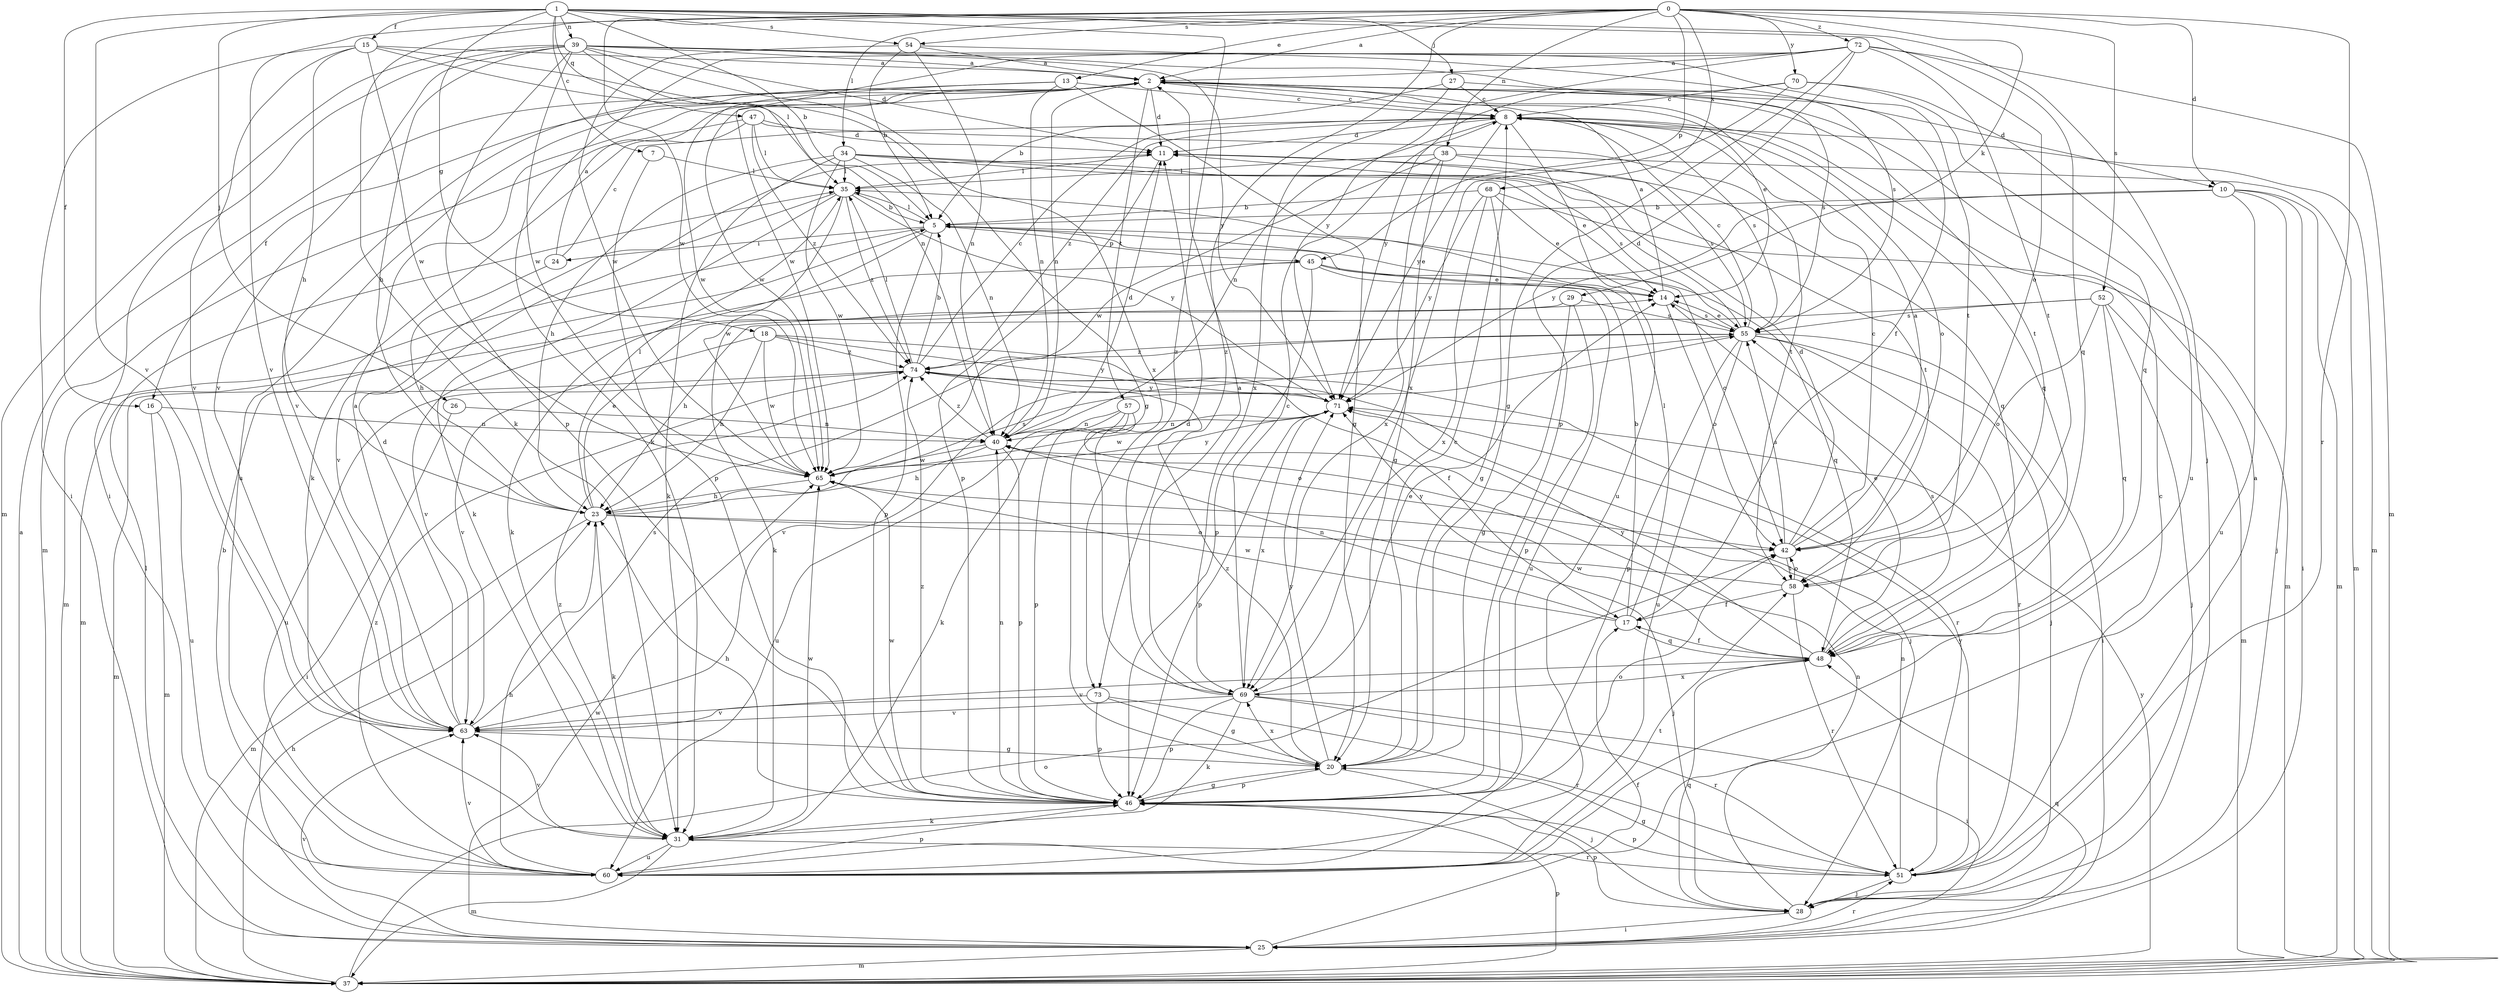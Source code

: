 strict digraph  {
0;
1;
2;
5;
7;
8;
10;
11;
13;
14;
15;
16;
17;
18;
20;
23;
24;
25;
26;
27;
28;
29;
31;
34;
35;
37;
38;
39;
40;
42;
45;
46;
47;
48;
51;
52;
54;
55;
57;
58;
60;
63;
65;
68;
69;
70;
71;
72;
73;
74;
0 -> 2  [label=a];
0 -> 10  [label=d];
0 -> 13  [label=e];
0 -> 29  [label=k];
0 -> 31  [label=k];
0 -> 34  [label=l];
0 -> 38  [label=n];
0 -> 45  [label=p];
0 -> 51  [label=r];
0 -> 52  [label=s];
0 -> 54  [label=s];
0 -> 63  [label=v];
0 -> 65  [label=w];
0 -> 68  [label=x];
0 -> 70  [label=y];
0 -> 72  [label=z];
0 -> 73  [label=z];
1 -> 5  [label=b];
1 -> 7  [label=c];
1 -> 15  [label=f];
1 -> 16  [label=f];
1 -> 18  [label=g];
1 -> 26  [label=j];
1 -> 27  [label=j];
1 -> 28  [label=j];
1 -> 39  [label=n];
1 -> 42  [label=o];
1 -> 47  [label=q];
1 -> 54  [label=s];
1 -> 63  [label=v];
1 -> 73  [label=z];
2 -> 8  [label=c];
2 -> 10  [label=d];
2 -> 11  [label=d];
2 -> 14  [label=e];
2 -> 16  [label=f];
2 -> 40  [label=n];
2 -> 57  [label=t];
2 -> 58  [label=t];
2 -> 60  [label=u];
2 -> 65  [label=w];
5 -> 14  [label=e];
5 -> 24  [label=i];
5 -> 31  [label=k];
5 -> 35  [label=l];
5 -> 37  [label=m];
5 -> 42  [label=o];
5 -> 45  [label=p];
5 -> 46  [label=p];
7 -> 35  [label=l];
7 -> 46  [label=p];
8 -> 11  [label=d];
8 -> 37  [label=m];
8 -> 40  [label=n];
8 -> 42  [label=o];
8 -> 48  [label=q];
8 -> 55  [label=s];
8 -> 60  [label=u];
8 -> 71  [label=y];
8 -> 74  [label=z];
10 -> 5  [label=b];
10 -> 25  [label=i];
10 -> 28  [label=j];
10 -> 37  [label=m];
10 -> 60  [label=u];
10 -> 71  [label=y];
11 -> 35  [label=l];
11 -> 46  [label=p];
11 -> 48  [label=q];
13 -> 8  [label=c];
13 -> 20  [label=g];
13 -> 40  [label=n];
13 -> 63  [label=v];
13 -> 65  [label=w];
14 -> 2  [label=a];
14 -> 42  [label=o];
14 -> 55  [label=s];
15 -> 2  [label=a];
15 -> 23  [label=h];
15 -> 25  [label=i];
15 -> 40  [label=n];
15 -> 63  [label=v];
15 -> 65  [label=w];
15 -> 69  [label=x];
16 -> 37  [label=m];
16 -> 40  [label=n];
16 -> 60  [label=u];
17 -> 5  [label=b];
17 -> 35  [label=l];
17 -> 40  [label=n];
17 -> 48  [label=q];
17 -> 65  [label=w];
18 -> 17  [label=f];
18 -> 23  [label=h];
18 -> 63  [label=v];
18 -> 65  [label=w];
18 -> 71  [label=y];
18 -> 74  [label=z];
20 -> 8  [label=c];
20 -> 28  [label=j];
20 -> 46  [label=p];
20 -> 69  [label=x];
20 -> 71  [label=y];
20 -> 74  [label=z];
23 -> 14  [label=e];
23 -> 28  [label=j];
23 -> 31  [label=k];
23 -> 35  [label=l];
23 -> 37  [label=m];
23 -> 42  [label=o];
23 -> 55  [label=s];
24 -> 2  [label=a];
24 -> 8  [label=c];
24 -> 23  [label=h];
25 -> 17  [label=f];
25 -> 35  [label=l];
25 -> 37  [label=m];
25 -> 48  [label=q];
25 -> 51  [label=r];
25 -> 63  [label=v];
25 -> 65  [label=w];
26 -> 25  [label=i];
26 -> 40  [label=n];
27 -> 5  [label=b];
27 -> 8  [label=c];
27 -> 55  [label=s];
27 -> 69  [label=x];
28 -> 25  [label=i];
28 -> 40  [label=n];
28 -> 46  [label=p];
28 -> 48  [label=q];
29 -> 20  [label=g];
29 -> 46  [label=p];
29 -> 55  [label=s];
29 -> 63  [label=v];
31 -> 37  [label=m];
31 -> 51  [label=r];
31 -> 60  [label=u];
31 -> 63  [label=v];
31 -> 65  [label=w];
31 -> 74  [label=z];
34 -> 14  [label=e];
34 -> 23  [label=h];
34 -> 31  [label=k];
34 -> 35  [label=l];
34 -> 40  [label=n];
34 -> 55  [label=s];
34 -> 58  [label=t];
34 -> 65  [label=w];
35 -> 5  [label=b];
35 -> 31  [label=k];
35 -> 63  [label=v];
35 -> 65  [label=w];
35 -> 71  [label=y];
35 -> 74  [label=z];
37 -> 2  [label=a];
37 -> 23  [label=h];
37 -> 42  [label=o];
37 -> 46  [label=p];
37 -> 71  [label=y];
38 -> 20  [label=g];
38 -> 35  [label=l];
38 -> 37  [label=m];
38 -> 55  [label=s];
38 -> 65  [label=w];
38 -> 69  [label=x];
39 -> 2  [label=a];
39 -> 11  [label=d];
39 -> 17  [label=f];
39 -> 20  [label=g];
39 -> 23  [label=h];
39 -> 25  [label=i];
39 -> 35  [label=l];
39 -> 37  [label=m];
39 -> 46  [label=p];
39 -> 58  [label=t];
39 -> 63  [label=v];
39 -> 65  [label=w];
39 -> 71  [label=y];
40 -> 11  [label=d];
40 -> 23  [label=h];
40 -> 46  [label=p];
40 -> 65  [label=w];
40 -> 74  [label=z];
42 -> 2  [label=a];
42 -> 8  [label=c];
42 -> 11  [label=d];
42 -> 55  [label=s];
42 -> 58  [label=t];
45 -> 14  [label=e];
45 -> 31  [label=k];
45 -> 37  [label=m];
45 -> 46  [label=p];
45 -> 48  [label=q];
45 -> 60  [label=u];
46 -> 20  [label=g];
46 -> 23  [label=h];
46 -> 31  [label=k];
46 -> 40  [label=n];
46 -> 42  [label=o];
46 -> 65  [label=w];
46 -> 74  [label=z];
47 -> 11  [label=d];
47 -> 31  [label=k];
47 -> 35  [label=l];
47 -> 37  [label=m];
47 -> 58  [label=t];
47 -> 74  [label=z];
48 -> 14  [label=e];
48 -> 17  [label=f];
48 -> 55  [label=s];
48 -> 63  [label=v];
48 -> 65  [label=w];
48 -> 69  [label=x];
48 -> 71  [label=y];
51 -> 2  [label=a];
51 -> 8  [label=c];
51 -> 20  [label=g];
51 -> 28  [label=j];
51 -> 40  [label=n];
51 -> 46  [label=p];
51 -> 71  [label=y];
52 -> 23  [label=h];
52 -> 28  [label=j];
52 -> 37  [label=m];
52 -> 42  [label=o];
52 -> 48  [label=q];
52 -> 55  [label=s];
54 -> 2  [label=a];
54 -> 5  [label=b];
54 -> 40  [label=n];
54 -> 55  [label=s];
54 -> 65  [label=w];
55 -> 8  [label=c];
55 -> 11  [label=d];
55 -> 14  [label=e];
55 -> 25  [label=i];
55 -> 28  [label=j];
55 -> 46  [label=p];
55 -> 51  [label=r];
55 -> 60  [label=u];
55 -> 63  [label=v];
55 -> 74  [label=z];
57 -> 31  [label=k];
57 -> 40  [label=n];
57 -> 42  [label=o];
57 -> 46  [label=p];
57 -> 60  [label=u];
58 -> 17  [label=f];
58 -> 42  [label=o];
58 -> 51  [label=r];
58 -> 71  [label=y];
60 -> 5  [label=b];
60 -> 23  [label=h];
60 -> 46  [label=p];
60 -> 58  [label=t];
60 -> 63  [label=v];
60 -> 74  [label=z];
63 -> 2  [label=a];
63 -> 11  [label=d];
63 -> 20  [label=g];
63 -> 55  [label=s];
65 -> 23  [label=h];
65 -> 71  [label=y];
68 -> 5  [label=b];
68 -> 14  [label=e];
68 -> 20  [label=g];
68 -> 37  [label=m];
68 -> 69  [label=x];
68 -> 71  [label=y];
69 -> 2  [label=a];
69 -> 8  [label=c];
69 -> 11  [label=d];
69 -> 14  [label=e];
69 -> 25  [label=i];
69 -> 31  [label=k];
69 -> 46  [label=p];
69 -> 51  [label=r];
69 -> 63  [label=v];
70 -> 8  [label=c];
70 -> 48  [label=q];
70 -> 60  [label=u];
70 -> 69  [label=x];
70 -> 71  [label=y];
71 -> 40  [label=n];
71 -> 46  [label=p];
71 -> 65  [label=w];
71 -> 69  [label=x];
72 -> 2  [label=a];
72 -> 20  [label=g];
72 -> 31  [label=k];
72 -> 37  [label=m];
72 -> 46  [label=p];
72 -> 48  [label=q];
72 -> 58  [label=t];
72 -> 65  [label=w];
72 -> 71  [label=y];
73 -> 20  [label=g];
73 -> 46  [label=p];
73 -> 51  [label=r];
73 -> 63  [label=v];
74 -> 5  [label=b];
74 -> 8  [label=c];
74 -> 28  [label=j];
74 -> 35  [label=l];
74 -> 37  [label=m];
74 -> 51  [label=r];
74 -> 60  [label=u];
74 -> 71  [label=y];
}
